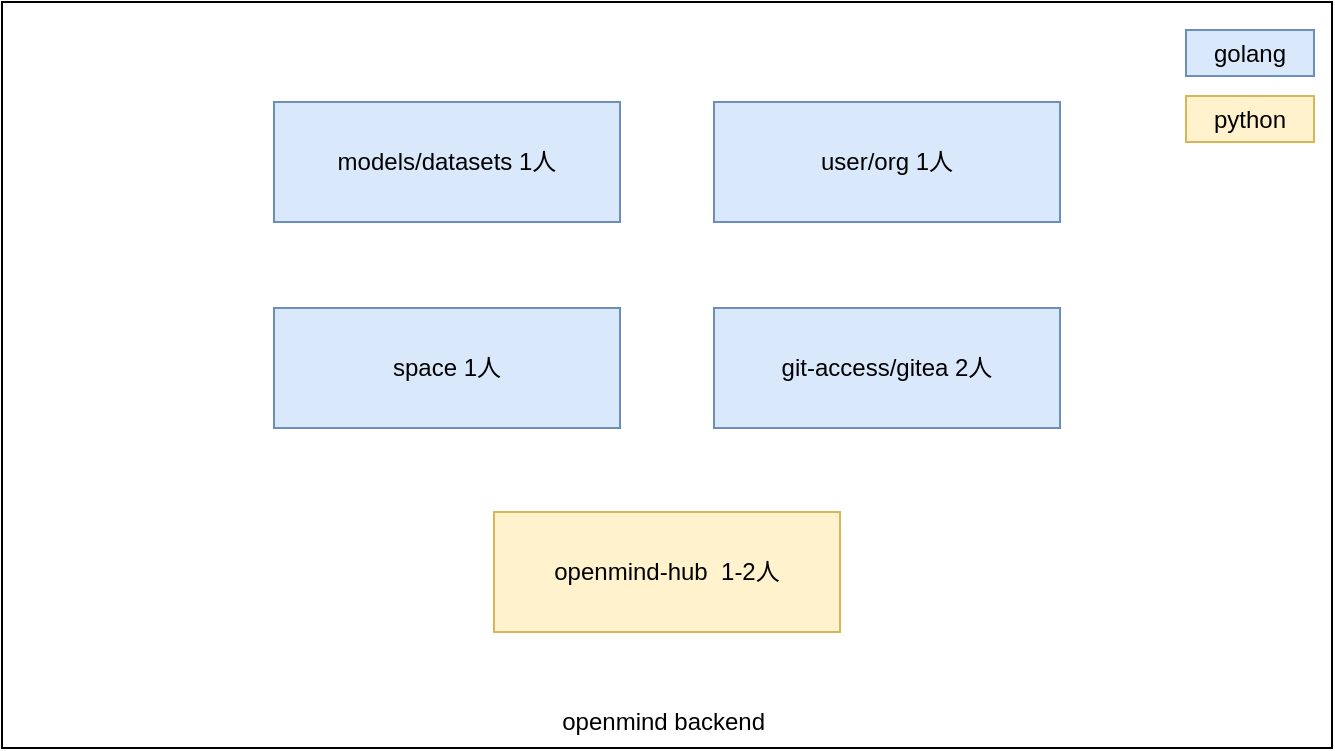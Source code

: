 <mxfile version="24.4.7" type="github">
  <diagram name="第 1 页" id="lk56JbLouKe6NAwdh4Cm">
    <mxGraphModel dx="2870" dy="1561" grid="0" gridSize="10" guides="1" tooltips="1" connect="1" arrows="1" fold="1" page="0" pageScale="1" pageWidth="827" pageHeight="1169" math="0" shadow="0">
      <root>
        <mxCell id="0" />
        <mxCell id="1" parent="0" />
        <mxCell id="rCN9uPQE8lMUD-80P1FL-1" value="&lt;div&gt;&lt;br&gt;&lt;/div&gt;&lt;div&gt;&lt;br&gt;&lt;/div&gt;&lt;div&gt;&lt;br&gt;&lt;/div&gt;&lt;div&gt;&lt;br&gt;&lt;/div&gt;&lt;div&gt;&lt;br&gt;&lt;/div&gt;&lt;div&gt;&lt;br&gt;&lt;/div&gt;&lt;div&gt;&lt;br&gt;&lt;/div&gt;&lt;div&gt;&lt;br&gt;&lt;/div&gt;&lt;div&gt;&lt;br&gt;&lt;/div&gt;&lt;div&gt;&lt;br&gt;&lt;/div&gt;&lt;div&gt;&lt;br&gt;&lt;/div&gt;&lt;div&gt;&lt;br&gt;&lt;/div&gt;&lt;div&gt;&lt;br&gt;&lt;/div&gt;&lt;div&gt;&lt;br&gt;&lt;/div&gt;&lt;div&gt;&lt;br&gt;&lt;/div&gt;&lt;div&gt;&lt;br&gt;&lt;/div&gt;&lt;div&gt;&lt;br&gt;&lt;/div&gt;&lt;div&gt;&lt;br&gt;&lt;/div&gt;&lt;div&gt;&lt;br&gt;&lt;/div&gt;&lt;div&gt;&lt;br&gt;&lt;/div&gt;&lt;div&gt;&lt;br&gt;&lt;/div&gt;&lt;div&gt;&lt;br&gt;&lt;/div&gt;&lt;div&gt;&lt;br&gt;&lt;/div&gt;&lt;div&gt;&lt;br&gt;&lt;/div&gt;openmind backend&amp;nbsp;" style="rounded=0;whiteSpace=wrap;html=1;" vertex="1" parent="1">
          <mxGeometry x="-412" y="-338" width="665" height="373" as="geometry" />
        </mxCell>
        <mxCell id="rCN9uPQE8lMUD-80P1FL-3" value="models/datasets 1人" style="rounded=0;whiteSpace=wrap;html=1;fillColor=#dae8fc;strokeColor=#6c8ebf;" vertex="1" parent="1">
          <mxGeometry x="-276" y="-288" width="173" height="60" as="geometry" />
        </mxCell>
        <mxCell id="rCN9uPQE8lMUD-80P1FL-6" value="user/org&amp;nbsp;1人" style="rounded=0;whiteSpace=wrap;html=1;fillColor=#dae8fc;strokeColor=#6c8ebf;" vertex="1" parent="1">
          <mxGeometry x="-56" y="-288" width="173" height="60" as="geometry" />
        </mxCell>
        <mxCell id="rCN9uPQE8lMUD-80P1FL-7" value="git-access/gitea 2人" style="rounded=0;whiteSpace=wrap;html=1;fillColor=#dae8fc;strokeColor=#6c8ebf;" vertex="1" parent="1">
          <mxGeometry x="-56" y="-185" width="173" height="60" as="geometry" />
        </mxCell>
        <mxCell id="rCN9uPQE8lMUD-80P1FL-10" value="space&amp;nbsp;1人" style="rounded=0;whiteSpace=wrap;html=1;fillColor=#dae8fc;strokeColor=#6c8ebf;" vertex="1" parent="1">
          <mxGeometry x="-276" y="-185" width="173" height="60" as="geometry" />
        </mxCell>
        <mxCell id="rCN9uPQE8lMUD-80P1FL-12" value="openmind-hub&amp;nbsp; 1-2人" style="rounded=0;whiteSpace=wrap;html=1;fillColor=#fff2cc;strokeColor=#d6b656;" vertex="1" parent="1">
          <mxGeometry x="-166" y="-83" width="173" height="60" as="geometry" />
        </mxCell>
        <mxCell id="rCN9uPQE8lMUD-80P1FL-13" value="python" style="rounded=0;whiteSpace=wrap;html=1;fillColor=#fff2cc;strokeColor=#d6b656;" vertex="1" parent="1">
          <mxGeometry x="180" y="-291" width="64" height="23" as="geometry" />
        </mxCell>
        <mxCell id="rCN9uPQE8lMUD-80P1FL-14" value="golang" style="rounded=0;whiteSpace=wrap;html=1;fillColor=#dae8fc;strokeColor=#6c8ebf;" vertex="1" parent="1">
          <mxGeometry x="180" y="-324" width="64" height="23" as="geometry" />
        </mxCell>
      </root>
    </mxGraphModel>
  </diagram>
</mxfile>
